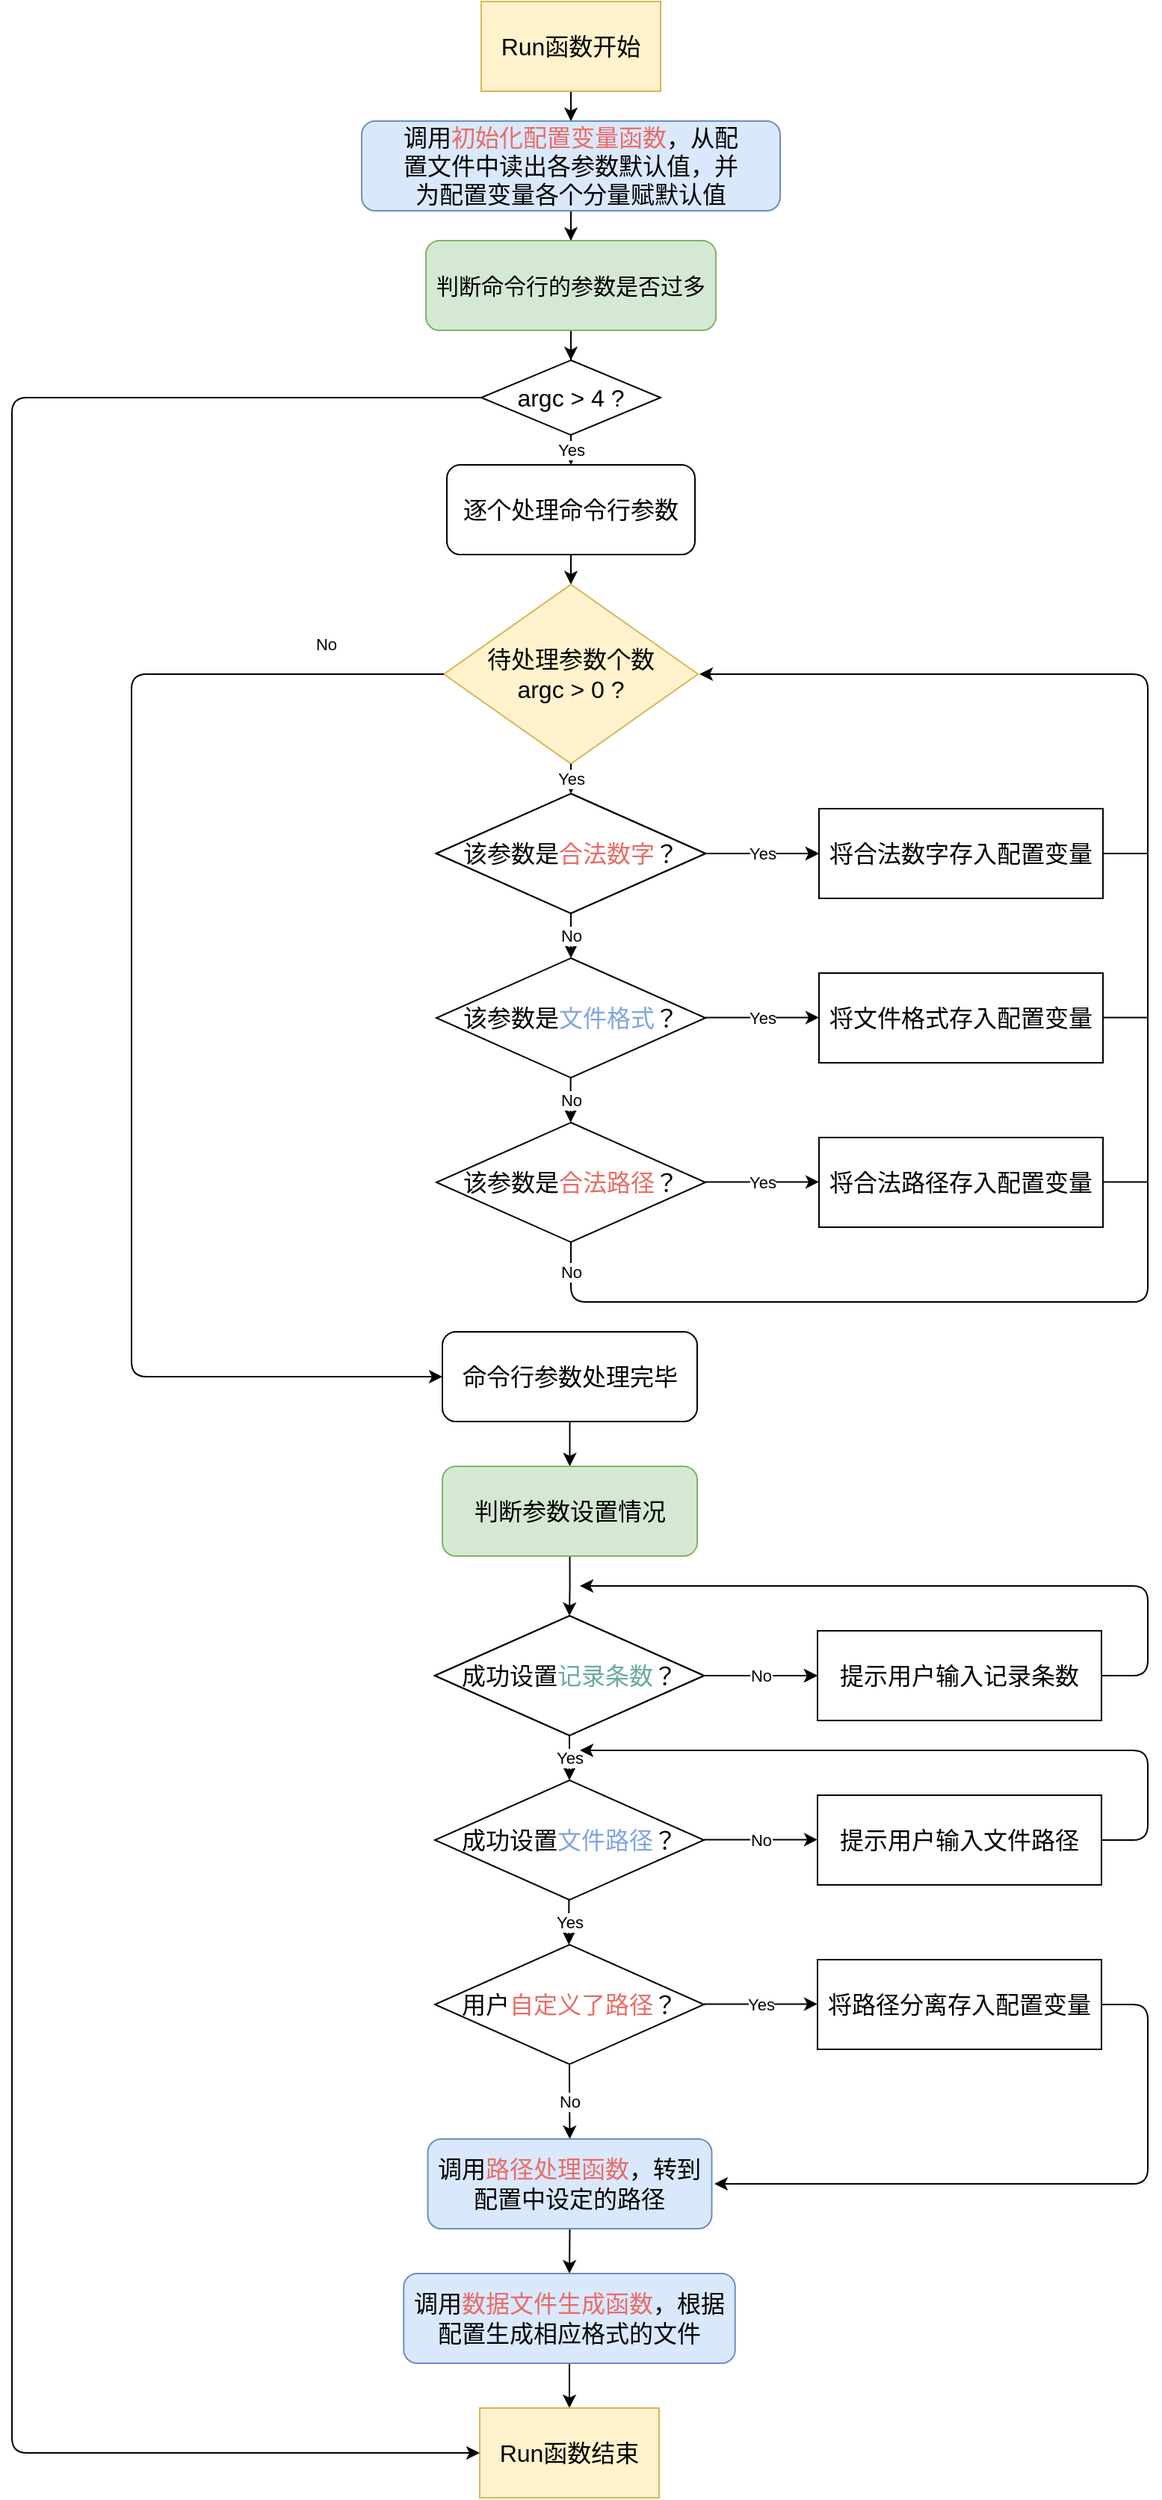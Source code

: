<mxfile version="14.6.1" type="github">
  <diagram id="MDUveDNVsGfknaISGKXN" name="Page-1">
    <mxGraphModel dx="1038" dy="492" grid="0" gridSize="10" guides="1" tooltips="1" connect="1" arrows="1" fold="1" page="1" pageScale="1" pageWidth="827" pageHeight="1169" background="#FFFFFF" math="0" shadow="0">
      <root>
        <mxCell id="0" />
        <mxCell id="1" parent="0" />
        <mxCell id="H8iJmq6g7aI64bjXb-Z5-8" style="edgeStyle=orthogonalEdgeStyle;rounded=0;orthogonalLoop=1;jettySize=auto;html=1;entryX=0.5;entryY=0;entryDx=0;entryDy=0;" parent="1" source="H8iJmq6g7aI64bjXb-Z5-1" target="H8iJmq6g7aI64bjXb-Z5-2" edge="1">
          <mxGeometry relative="1" as="geometry" />
        </mxCell>
        <mxCell id="H8iJmq6g7aI64bjXb-Z5-1" value="&lt;font style=&quot;font-size: 16px&quot;&gt;Run函数开始&lt;/font&gt;" style="rounded=0;whiteSpace=wrap;html=1;fillColor=#fff2cc;strokeColor=#d6b656;" parent="1" vertex="1">
          <mxGeometry x="354" y="40" width="120" height="60" as="geometry" />
        </mxCell>
        <mxCell id="H8iJmq6g7aI64bjXb-Z5-9" style="edgeStyle=orthogonalEdgeStyle;rounded=0;orthogonalLoop=1;jettySize=auto;html=1;entryX=0.5;entryY=0;entryDx=0;entryDy=0;" parent="1" source="H8iJmq6g7aI64bjXb-Z5-2" target="H8iJmq6g7aI64bjXb-Z5-3" edge="1">
          <mxGeometry relative="1" as="geometry" />
        </mxCell>
        <mxCell id="H8iJmq6g7aI64bjXb-Z5-2" value="&lt;div style=&quot;font-size: 16px&quot;&gt;&lt;font style=&quot;font-size: 16px&quot;&gt;调用&lt;font color=&quot;#ea6b66&quot;&gt;初始化配置变量函数&lt;/font&gt;，从配&lt;/font&gt;&lt;/div&gt;&lt;div style=&quot;font-size: 16px&quot;&gt;&lt;font style=&quot;font-size: 16px&quot;&gt;置文件中读出各参数默认值，并&lt;/font&gt;&lt;/div&gt;&lt;div style=&quot;font-size: 16px&quot;&gt;&lt;font style=&quot;font-size: 16px&quot;&gt;为配置变量各个分量赋默认值&lt;/font&gt;&lt;/div&gt;" style="rounded=1;whiteSpace=wrap;html=1;fillColor=#dae8fc;strokeColor=#6c8ebf;" parent="1" vertex="1">
          <mxGeometry x="274" y="120" width="280" height="60" as="geometry" />
        </mxCell>
        <mxCell id="H8iJmq6g7aI64bjXb-Z5-10" style="edgeStyle=orthogonalEdgeStyle;rounded=0;orthogonalLoop=1;jettySize=auto;html=1;entryX=0.5;entryY=0;entryDx=0;entryDy=0;" parent="1" source="H8iJmq6g7aI64bjXb-Z5-3" target="H8iJmq6g7aI64bjXb-Z5-4" edge="1">
          <mxGeometry relative="1" as="geometry" />
        </mxCell>
        <mxCell id="H8iJmq6g7aI64bjXb-Z5-3" value="&lt;font style=&quot;font-size: 15px&quot;&gt;判断命令行的参数是否过多&lt;/font&gt;" style="rounded=1;whiteSpace=wrap;html=1;fillColor=#d5e8d4;strokeColor=#82b366;" parent="1" vertex="1">
          <mxGeometry x="317" y="200" width="194" height="60" as="geometry" />
        </mxCell>
        <mxCell id="H8iJmq6g7aI64bjXb-Z5-4" value="&lt;font style=&quot;font-size: 16px&quot;&gt;argc &amp;gt; 4 ?&lt;/font&gt;" style="rhombus;whiteSpace=wrap;html=1;" parent="1" vertex="1">
          <mxGeometry x="354" y="280" width="120" height="50" as="geometry" />
        </mxCell>
        <mxCell id="H8iJmq6g7aI64bjXb-Z5-72" style="edgeStyle=orthogonalEdgeStyle;rounded=0;orthogonalLoop=1;jettySize=auto;html=1;exitX=0.5;exitY=1;exitDx=0;exitDy=0;entryX=0.5;entryY=0;entryDx=0;entryDy=0;" parent="1" source="H8iJmq6g7aI64bjXb-Z5-17" target="H8iJmq6g7aI64bjXb-Z5-25" edge="1">
          <mxGeometry relative="1" as="geometry" />
        </mxCell>
        <mxCell id="H8iJmq6g7aI64bjXb-Z5-17" value="&lt;font style=&quot;font-size: 16px&quot;&gt;逐个处理命令行参数&lt;/font&gt;" style="rounded=1;whiteSpace=wrap;html=1;" parent="1" vertex="1">
          <mxGeometry x="331" y="350" width="166" height="60" as="geometry" />
        </mxCell>
        <mxCell id="H8iJmq6g7aI64bjXb-Z5-22" value="&lt;font style=&quot;font-size: 16px&quot;&gt;该参数是&lt;font color=&quot;#ea6b66&quot;&gt;合法数字&lt;/font&gt;？&lt;/font&gt;" style="rhombus;whiteSpace=wrap;html=1;" parent="1" vertex="1">
          <mxGeometry x="324" y="570" width="180" height="80" as="geometry" />
        </mxCell>
        <mxCell id="H8iJmq6g7aI64bjXb-Z5-25" value="&lt;font style=&quot;font-size: 16px&quot;&gt;待处理参数个数&lt;br&gt;argc &amp;gt; 0 ?&lt;/font&gt;" style="rhombus;whiteSpace=wrap;html=1;fillColor=#fff2cc;strokeColor=#d6b656;" parent="1" vertex="1">
          <mxGeometry x="329" y="430" width="170" height="120" as="geometry" />
        </mxCell>
        <mxCell id="H8iJmq6g7aI64bjXb-Z5-27" value="&lt;font style=&quot;font-size: 16px&quot;&gt;该参数是&lt;font color=&quot;#7ea6e0&quot;&gt;文件格式&lt;/font&gt;？&lt;/font&gt;" style="rhombus;whiteSpace=wrap;html=1;" parent="1" vertex="1">
          <mxGeometry x="324" y="680" width="180" height="80" as="geometry" />
        </mxCell>
        <mxCell id="H8iJmq6g7aI64bjXb-Z5-28" value="&lt;font style=&quot;font-size: 16px&quot;&gt;该参数是&lt;font color=&quot;#ea6b66&quot;&gt;合法路径&lt;/font&gt;？&lt;/font&gt;" style="rhombus;whiteSpace=wrap;html=1;" parent="1" vertex="1">
          <mxGeometry x="324" y="790" width="180" height="80" as="geometry" />
        </mxCell>
        <mxCell id="H8iJmq6g7aI64bjXb-Z5-29" value="&lt;font style=&quot;font-size: 16px&quot;&gt;将合法数字存入配置变量&lt;/font&gt;" style="rounded=0;whiteSpace=wrap;html=1;" parent="1" vertex="1">
          <mxGeometry x="580" y="580" width="190" height="60" as="geometry" />
        </mxCell>
        <mxCell id="H8iJmq6g7aI64bjXb-Z5-32" value="&lt;font style=&quot;font-size: 16px&quot;&gt;将文件格式存入配置变量&lt;/font&gt;" style="rounded=0;whiteSpace=wrap;html=1;" parent="1" vertex="1">
          <mxGeometry x="580" y="690" width="190" height="60" as="geometry" />
        </mxCell>
        <mxCell id="H8iJmq6g7aI64bjXb-Z5-33" value="&lt;font style=&quot;font-size: 16px&quot;&gt;将合法路径存入配置变量&lt;/font&gt;" style="rounded=0;whiteSpace=wrap;html=1;" parent="1" vertex="1">
          <mxGeometry x="580" y="800" width="190" height="60" as="geometry" />
        </mxCell>
        <mxCell id="H8iJmq6g7aI64bjXb-Z5-34" value="" style="endArrow=classic;html=1;exitX=1;exitY=0.5;exitDx=0;exitDy=0;entryX=0;entryY=0.5;entryDx=0;entryDy=0;" parent="1" source="H8iJmq6g7aI64bjXb-Z5-22" target="H8iJmq6g7aI64bjXb-Z5-29" edge="1">
          <mxGeometry relative="1" as="geometry">
            <mxPoint x="360" y="700" as="sourcePoint" />
            <mxPoint x="460" y="700" as="targetPoint" />
          </mxGeometry>
        </mxCell>
        <mxCell id="H8iJmq6g7aI64bjXb-Z5-35" value="Yes" style="edgeLabel;resizable=0;html=1;align=center;verticalAlign=middle;" parent="H8iJmq6g7aI64bjXb-Z5-34" connectable="0" vertex="1">
          <mxGeometry relative="1" as="geometry" />
        </mxCell>
        <mxCell id="H8iJmq6g7aI64bjXb-Z5-36" value="" style="endArrow=classic;html=1;exitX=1;exitY=0.5;exitDx=0;exitDy=0;entryX=0;entryY=0.5;entryDx=0;entryDy=0;" parent="1" edge="1">
          <mxGeometry relative="1" as="geometry">
            <mxPoint x="504" y="719.71" as="sourcePoint" />
            <mxPoint x="580" y="719.71" as="targetPoint" />
          </mxGeometry>
        </mxCell>
        <mxCell id="H8iJmq6g7aI64bjXb-Z5-37" value="Yes" style="edgeLabel;resizable=0;html=1;align=center;verticalAlign=middle;" parent="H8iJmq6g7aI64bjXb-Z5-36" connectable="0" vertex="1">
          <mxGeometry relative="1" as="geometry" />
        </mxCell>
        <mxCell id="H8iJmq6g7aI64bjXb-Z5-38" value="" style="endArrow=classic;html=1;exitX=1;exitY=0.5;exitDx=0;exitDy=0;entryX=0;entryY=0.5;entryDx=0;entryDy=0;" parent="1" edge="1">
          <mxGeometry relative="1" as="geometry">
            <mxPoint x="504" y="829.71" as="sourcePoint" />
            <mxPoint x="580" y="829.71" as="targetPoint" />
          </mxGeometry>
        </mxCell>
        <mxCell id="H8iJmq6g7aI64bjXb-Z5-39" value="Yes" style="edgeLabel;resizable=0;html=1;align=center;verticalAlign=middle;" parent="H8iJmq6g7aI64bjXb-Z5-38" connectable="0" vertex="1">
          <mxGeometry relative="1" as="geometry" />
        </mxCell>
        <mxCell id="H8iJmq6g7aI64bjXb-Z5-40" value="" style="endArrow=classic;html=1;exitX=0.5;exitY=1;exitDx=0;exitDy=0;entryX=0.5;entryY=0;entryDx=0;entryDy=0;" parent="1" source="H8iJmq6g7aI64bjXb-Z5-22" target="H8iJmq6g7aI64bjXb-Z5-27" edge="1">
          <mxGeometry relative="1" as="geometry">
            <mxPoint x="430" y="710" as="sourcePoint" />
            <mxPoint x="530" y="710" as="targetPoint" />
          </mxGeometry>
        </mxCell>
        <mxCell id="H8iJmq6g7aI64bjXb-Z5-41" value="No" style="edgeLabel;resizable=0;html=1;align=center;verticalAlign=middle;" parent="H8iJmq6g7aI64bjXb-Z5-40" connectable="0" vertex="1">
          <mxGeometry relative="1" as="geometry" />
        </mxCell>
        <mxCell id="H8iJmq6g7aI64bjXb-Z5-42" value="" style="endArrow=classic;html=1;exitX=0.5;exitY=1;exitDx=0;exitDy=0;entryX=0.5;entryY=0;entryDx=0;entryDy=0;" parent="1" edge="1">
          <mxGeometry relative="1" as="geometry">
            <mxPoint x="413.8" y="760" as="sourcePoint" />
            <mxPoint x="413.8" y="790" as="targetPoint" />
          </mxGeometry>
        </mxCell>
        <mxCell id="H8iJmq6g7aI64bjXb-Z5-43" value="No" style="edgeLabel;resizable=0;html=1;align=center;verticalAlign=middle;" parent="H8iJmq6g7aI64bjXb-Z5-42" connectable="0" vertex="1">
          <mxGeometry relative="1" as="geometry" />
        </mxCell>
        <mxCell id="H8iJmq6g7aI64bjXb-Z5-52" value="" style="endArrow=none;html=1;exitX=1;exitY=0.5;exitDx=0;exitDy=0;" parent="1" source="H8iJmq6g7aI64bjXb-Z5-29" edge="1">
          <mxGeometry width="50" height="50" relative="1" as="geometry">
            <mxPoint x="640" y="700" as="sourcePoint" />
            <mxPoint x="800" y="610" as="targetPoint" />
          </mxGeometry>
        </mxCell>
        <mxCell id="H8iJmq6g7aI64bjXb-Z5-55" value="" style="endArrow=none;html=1;exitX=1;exitY=0.5;exitDx=0;exitDy=0;" parent="1" edge="1">
          <mxGeometry width="50" height="50" relative="1" as="geometry">
            <mxPoint x="770" y="719.76" as="sourcePoint" />
            <mxPoint x="800" y="719.76" as="targetPoint" />
          </mxGeometry>
        </mxCell>
        <mxCell id="H8iJmq6g7aI64bjXb-Z5-56" value="" style="endArrow=none;html=1;exitX=1;exitY=0.5;exitDx=0;exitDy=0;" parent="1" edge="1">
          <mxGeometry width="50" height="50" relative="1" as="geometry">
            <mxPoint x="770" y="829.76" as="sourcePoint" />
            <mxPoint x="800" y="829.76" as="targetPoint" />
          </mxGeometry>
        </mxCell>
        <mxCell id="H8iJmq6g7aI64bjXb-Z5-66" value="" style="endArrow=classic;html=1;exitX=0.5;exitY=1;exitDx=0;exitDy=0;" parent="1" source="H8iJmq6g7aI64bjXb-Z5-28" edge="1">
          <mxGeometry relative="1" as="geometry">
            <mxPoint x="390" y="890" as="sourcePoint" />
            <mxPoint x="500" y="490" as="targetPoint" />
            <Array as="points">
              <mxPoint x="414" y="910" />
              <mxPoint x="800" y="910" />
              <mxPoint x="800" y="490" />
            </Array>
          </mxGeometry>
        </mxCell>
        <mxCell id="H8iJmq6g7aI64bjXb-Z5-67" value="No" style="edgeLabel;resizable=0;html=1;align=center;verticalAlign=middle;" parent="H8iJmq6g7aI64bjXb-Z5-66" connectable="0" vertex="1">
          <mxGeometry relative="1" as="geometry">
            <mxPoint x="-386" y="127" as="offset" />
          </mxGeometry>
        </mxCell>
        <mxCell id="H8iJmq6g7aI64bjXb-Z5-68" value="" style="endArrow=classic;html=1;exitX=0.5;exitY=1;exitDx=0;exitDy=0;entryX=0.5;entryY=0;entryDx=0;entryDy=0;" parent="1" source="H8iJmq6g7aI64bjXb-Z5-25" target="H8iJmq6g7aI64bjXb-Z5-22" edge="1">
          <mxGeometry relative="1" as="geometry">
            <mxPoint x="340" y="630" as="sourcePoint" />
            <mxPoint x="440" y="630" as="targetPoint" />
          </mxGeometry>
        </mxCell>
        <mxCell id="H8iJmq6g7aI64bjXb-Z5-69" value="Yes" style="edgeLabel;resizable=0;html=1;align=center;verticalAlign=middle;" parent="H8iJmq6g7aI64bjXb-Z5-68" connectable="0" vertex="1">
          <mxGeometry relative="1" as="geometry" />
        </mxCell>
        <mxCell id="H8iJmq6g7aI64bjXb-Z5-70" value="" style="endArrow=classic;html=1;exitX=0.5;exitY=1;exitDx=0;exitDy=0;entryX=0.5;entryY=0;entryDx=0;entryDy=0;" parent="1" source="H8iJmq6g7aI64bjXb-Z5-4" target="H8iJmq6g7aI64bjXb-Z5-17" edge="1">
          <mxGeometry relative="1" as="geometry">
            <mxPoint x="340" y="460" as="sourcePoint" />
            <mxPoint x="440" y="460" as="targetPoint" />
          </mxGeometry>
        </mxCell>
        <mxCell id="H8iJmq6g7aI64bjXb-Z5-71" value="Yes" style="edgeLabel;resizable=0;html=1;align=center;verticalAlign=middle;" parent="H8iJmq6g7aI64bjXb-Z5-70" connectable="0" vertex="1">
          <mxGeometry relative="1" as="geometry" />
        </mxCell>
        <mxCell id="H8iJmq6g7aI64bjXb-Z5-73" value="" style="endArrow=classic;html=1;exitX=0;exitY=0.5;exitDx=0;exitDy=0;" parent="1" source="H8iJmq6g7aI64bjXb-Z5-25" target="H8iJmq6g7aI64bjXb-Z5-75" edge="1">
          <mxGeometry relative="1" as="geometry">
            <mxPoint x="340" y="630" as="sourcePoint" />
            <mxPoint x="280" y="960" as="targetPoint" />
            <Array as="points">
              <mxPoint x="120" y="490" />
              <mxPoint x="120" y="960" />
            </Array>
          </mxGeometry>
        </mxCell>
        <mxCell id="H8iJmq6g7aI64bjXb-Z5-74" value="No" style="edgeLabel;resizable=0;html=1;align=center;verticalAlign=middle;" parent="H8iJmq6g7aI64bjXb-Z5-73" connectable="0" vertex="1">
          <mxGeometry relative="1" as="geometry">
            <mxPoint x="130" y="-255" as="offset" />
          </mxGeometry>
        </mxCell>
        <mxCell id="H8iJmq6g7aI64bjXb-Z5-126" style="edgeStyle=orthogonalEdgeStyle;rounded=0;orthogonalLoop=1;jettySize=auto;html=1;exitX=0.5;exitY=1;exitDx=0;exitDy=0;entryX=0.5;entryY=0;entryDx=0;entryDy=0;" parent="1" source="H8iJmq6g7aI64bjXb-Z5-75" target="H8iJmq6g7aI64bjXb-Z5-76" edge="1">
          <mxGeometry relative="1" as="geometry" />
        </mxCell>
        <mxCell id="H8iJmq6g7aI64bjXb-Z5-75" value="&lt;font style=&quot;font-size: 16px&quot;&gt;命令行参数处理完毕&lt;/font&gt;" style="rounded=1;whiteSpace=wrap;html=1;" parent="1" vertex="1">
          <mxGeometry x="328" y="930" width="170.5" height="60" as="geometry" />
        </mxCell>
        <mxCell id="H8iJmq6g7aI64bjXb-Z5-116" style="edgeStyle=orthogonalEdgeStyle;rounded=0;orthogonalLoop=1;jettySize=auto;html=1;exitX=0.5;exitY=1;exitDx=0;exitDy=0;entryX=0.5;entryY=0;entryDx=0;entryDy=0;" parent="1" source="H8iJmq6g7aI64bjXb-Z5-76" target="H8iJmq6g7aI64bjXb-Z5-111" edge="1">
          <mxGeometry relative="1" as="geometry">
            <mxPoint x="413.333" y="1110" as="targetPoint" />
          </mxGeometry>
        </mxCell>
        <mxCell id="H8iJmq6g7aI64bjXb-Z5-76" value="&lt;font style=&quot;font-size: 16px&quot;&gt;判断参数设置情况&lt;/font&gt;" style="rounded=1;whiteSpace=wrap;html=1;fillColor=#d5e8d4;strokeColor=#82b366;" parent="1" vertex="1">
          <mxGeometry x="328" y="1020" width="170.5" height="60" as="geometry" />
        </mxCell>
        <mxCell id="H8iJmq6g7aI64bjXb-Z5-77" value="&lt;font style=&quot;font-size: 16px&quot;&gt;该参数是&lt;font color=&quot;#ea6b66&quot;&gt;合法数字&lt;/font&gt;？&lt;/font&gt;" style="rhombus;whiteSpace=wrap;html=1;" parent="1" vertex="1">
          <mxGeometry x="324" y="570" width="180" height="80" as="geometry" />
        </mxCell>
        <mxCell id="H8iJmq6g7aI64bjXb-Z5-78" value="&lt;font style=&quot;font-size: 16px&quot;&gt;该参数是&lt;font color=&quot;#ea6b66&quot;&gt;合法数字&lt;/font&gt;？&lt;/font&gt;" style="rhombus;whiteSpace=wrap;html=1;" parent="1" vertex="1">
          <mxGeometry x="324" y="570" width="180" height="80" as="geometry" />
        </mxCell>
        <mxCell id="H8iJmq6g7aI64bjXb-Z5-79" value="" style="endArrow=classic;html=1;exitX=1;exitY=0.5;exitDx=0;exitDy=0;entryX=0;entryY=0.5;entryDx=0;entryDy=0;" parent="1" target="H8iJmq6g7aI64bjXb-Z5-81" edge="1">
          <mxGeometry relative="1" as="geometry">
            <mxPoint x="504" y="610" as="sourcePoint" />
            <mxPoint x="460" y="700" as="targetPoint" />
          </mxGeometry>
        </mxCell>
        <mxCell id="H8iJmq6g7aI64bjXb-Z5-80" value="Yes" style="edgeLabel;resizable=0;html=1;align=center;verticalAlign=middle;" parent="H8iJmq6g7aI64bjXb-Z5-79" connectable="0" vertex="1">
          <mxGeometry relative="1" as="geometry" />
        </mxCell>
        <mxCell id="H8iJmq6g7aI64bjXb-Z5-81" value="&lt;font style=&quot;font-size: 16px&quot;&gt;将合法数字存入配置变量&lt;/font&gt;" style="rounded=0;whiteSpace=wrap;html=1;" parent="1" vertex="1">
          <mxGeometry x="580" y="580" width="190" height="60" as="geometry" />
        </mxCell>
        <mxCell id="H8iJmq6g7aI64bjXb-Z5-82" value="&lt;font style=&quot;font-size: 16px&quot;&gt;将文件格式存入配置变量&lt;/font&gt;" style="rounded=0;whiteSpace=wrap;html=1;" parent="1" vertex="1">
          <mxGeometry x="580" y="690" width="190" height="60" as="geometry" />
        </mxCell>
        <mxCell id="H8iJmq6g7aI64bjXb-Z5-83" value="&lt;font style=&quot;font-size: 16px&quot;&gt;该参数是&lt;font color=&quot;#ea6b66&quot;&gt;合法数字&lt;/font&gt;？&lt;/font&gt;" style="rhombus;whiteSpace=wrap;html=1;" parent="1" vertex="1">
          <mxGeometry x="323" y="1120" width="180" height="80" as="geometry" />
        </mxCell>
        <mxCell id="H8iJmq6g7aI64bjXb-Z5-84" value="&lt;span style=&quot;font-size: 16px&quot;&gt;成功设置&lt;font color=&quot;#7ea6e0&quot;&gt;文件路径&lt;/font&gt;？&lt;/span&gt;" style="rhombus;whiteSpace=wrap;html=1;" parent="1" vertex="1">
          <mxGeometry x="323" y="1230" width="180" height="80" as="geometry" />
        </mxCell>
        <mxCell id="H8iJmq6g7aI64bjXb-Z5-85" value="&lt;font style=&quot;font-size: 16px&quot;&gt;用户&lt;font color=&quot;#ea6b66&quot;&gt;自定义了路径&lt;/font&gt;？&lt;/font&gt;" style="rhombus;whiteSpace=wrap;html=1;" parent="1" vertex="1">
          <mxGeometry x="323" y="1340" width="180" height="80" as="geometry" />
        </mxCell>
        <mxCell id="H8iJmq6g7aI64bjXb-Z5-86" value="&lt;font style=&quot;font-size: 16px&quot;&gt;将合法数字存入配置变量&lt;/font&gt;" style="rounded=0;whiteSpace=wrap;html=1;" parent="1" vertex="1">
          <mxGeometry x="579" y="1130" width="190" height="60" as="geometry" />
        </mxCell>
        <mxCell id="H8iJmq6g7aI64bjXb-Z5-87" value="&lt;font style=&quot;font-size: 16px&quot;&gt;将文件格式存入配置变量&lt;/font&gt;" style="rounded=0;whiteSpace=wrap;html=1;" parent="1" vertex="1">
          <mxGeometry x="579" y="1240" width="190" height="60" as="geometry" />
        </mxCell>
        <mxCell id="H8iJmq6g7aI64bjXb-Z5-88" value="&lt;font style=&quot;font-size: 16px&quot;&gt;将路径分离存入配置变量&lt;/font&gt;" style="rounded=0;whiteSpace=wrap;html=1;" parent="1" vertex="1">
          <mxGeometry x="579" y="1350" width="190" height="60" as="geometry" />
        </mxCell>
        <mxCell id="H8iJmq6g7aI64bjXb-Z5-89" value="" style="endArrow=classic;html=1;exitX=1;exitY=0.5;exitDx=0;exitDy=0;entryX=0;entryY=0.5;entryDx=0;entryDy=0;" parent="1" source="H8iJmq6g7aI64bjXb-Z5-83" target="H8iJmq6g7aI64bjXb-Z5-86" edge="1">
          <mxGeometry relative="1" as="geometry">
            <mxPoint x="359" y="1250" as="sourcePoint" />
            <mxPoint x="459" y="1250" as="targetPoint" />
          </mxGeometry>
        </mxCell>
        <mxCell id="H8iJmq6g7aI64bjXb-Z5-91" value="" style="endArrow=classic;html=1;exitX=1;exitY=0.5;exitDx=0;exitDy=0;entryX=0;entryY=0.5;entryDx=0;entryDy=0;" parent="1" edge="1">
          <mxGeometry relative="1" as="geometry">
            <mxPoint x="503" y="1269.71" as="sourcePoint" />
            <mxPoint x="579" y="1269.71" as="targetPoint" />
          </mxGeometry>
        </mxCell>
        <mxCell id="H8iJmq6g7aI64bjXb-Z5-92" value="No" style="edgeLabel;resizable=0;html=1;align=center;verticalAlign=middle;" parent="H8iJmq6g7aI64bjXb-Z5-91" connectable="0" vertex="1">
          <mxGeometry relative="1" as="geometry" />
        </mxCell>
        <mxCell id="H8iJmq6g7aI64bjXb-Z5-93" value="" style="endArrow=classic;html=1;exitX=1;exitY=0.5;exitDx=0;exitDy=0;entryX=0;entryY=0.5;entryDx=0;entryDy=0;" parent="1" edge="1">
          <mxGeometry relative="1" as="geometry">
            <mxPoint x="503" y="1379.71" as="sourcePoint" />
            <mxPoint x="579" y="1379.71" as="targetPoint" />
          </mxGeometry>
        </mxCell>
        <mxCell id="H8iJmq6g7aI64bjXb-Z5-94" value="Yes" style="edgeLabel;resizable=0;html=1;align=center;verticalAlign=middle;" parent="H8iJmq6g7aI64bjXb-Z5-93" connectable="0" vertex="1">
          <mxGeometry relative="1" as="geometry" />
        </mxCell>
        <mxCell id="H8iJmq6g7aI64bjXb-Z5-95" value="" style="endArrow=classic;html=1;exitX=0.5;exitY=1;exitDx=0;exitDy=0;entryX=0.5;entryY=0;entryDx=0;entryDy=0;" parent="1" source="H8iJmq6g7aI64bjXb-Z5-83" target="H8iJmq6g7aI64bjXb-Z5-84" edge="1">
          <mxGeometry relative="1" as="geometry">
            <mxPoint x="429" y="1260" as="sourcePoint" />
            <mxPoint x="529" y="1260" as="targetPoint" />
          </mxGeometry>
        </mxCell>
        <mxCell id="H8iJmq6g7aI64bjXb-Z5-96" value="Yes" style="edgeLabel;resizable=0;html=1;align=center;verticalAlign=middle;" parent="H8iJmq6g7aI64bjXb-Z5-95" connectable="0" vertex="1">
          <mxGeometry relative="1" as="geometry" />
        </mxCell>
        <mxCell id="H8iJmq6g7aI64bjXb-Z5-97" value="" style="endArrow=classic;html=1;exitX=0.5;exitY=1;exitDx=0;exitDy=0;entryX=0.5;entryY=0;entryDx=0;entryDy=0;" parent="1" edge="1">
          <mxGeometry relative="1" as="geometry">
            <mxPoint x="412.66" y="1310" as="sourcePoint" />
            <mxPoint x="412.66" y="1340" as="targetPoint" />
          </mxGeometry>
        </mxCell>
        <mxCell id="H8iJmq6g7aI64bjXb-Z5-98" value="Yes" style="edgeLabel;resizable=0;html=1;align=center;verticalAlign=middle;" parent="H8iJmq6g7aI64bjXb-Z5-97" connectable="0" vertex="1">
          <mxGeometry relative="1" as="geometry" />
        </mxCell>
        <mxCell id="H8iJmq6g7aI64bjXb-Z5-106" value="" style="endArrow=classic;html=1;exitX=0.5;exitY=1;exitDx=0;exitDy=0;entryX=0.5;entryY=0;entryDx=0;entryDy=0;" parent="1" source="H8iJmq6g7aI64bjXb-Z5-85" target="H8iJmq6g7aI64bjXb-Z5-123" edge="1">
          <mxGeometry relative="1" as="geometry">
            <mxPoint x="389" y="1440" as="sourcePoint" />
            <mxPoint x="413" y="1450" as="targetPoint" />
            <Array as="points">
              <mxPoint x="413" y="1440" />
            </Array>
          </mxGeometry>
        </mxCell>
        <mxCell id="H8iJmq6g7aI64bjXb-Z5-107" value="No" style="edgeLabel;resizable=0;html=1;align=center;verticalAlign=middle;" parent="H8iJmq6g7aI64bjXb-Z5-106" connectable="0" vertex="1">
          <mxGeometry relative="1" as="geometry" />
        </mxCell>
        <mxCell id="H8iJmq6g7aI64bjXb-Z5-110" value="&lt;font style=&quot;font-size: 16px&quot;&gt;该参数是&lt;font color=&quot;#ea6b66&quot;&gt;合法数字&lt;/font&gt;？&lt;/font&gt;" style="rhombus;whiteSpace=wrap;html=1;" parent="1" vertex="1">
          <mxGeometry x="323" y="1120" width="180" height="80" as="geometry" />
        </mxCell>
        <mxCell id="H8iJmq6g7aI64bjXb-Z5-111" value="&lt;span style=&quot;font-size: 16px&quot;&gt;成功设置&lt;font color=&quot;#67ab9f&quot;&gt;记录条数&lt;/font&gt;？&lt;/span&gt;" style="rhombus;whiteSpace=wrap;html=1;" parent="1" vertex="1">
          <mxGeometry x="323" y="1120" width="180" height="80" as="geometry" />
        </mxCell>
        <mxCell id="H8iJmq6g7aI64bjXb-Z5-112" value="" style="endArrow=classic;html=1;exitX=1;exitY=0.5;exitDx=0;exitDy=0;entryX=0;entryY=0.5;entryDx=0;entryDy=0;" parent="1" target="H8iJmq6g7aI64bjXb-Z5-114" edge="1">
          <mxGeometry relative="1" as="geometry">
            <mxPoint x="503" y="1160" as="sourcePoint" />
            <mxPoint x="459" y="1250" as="targetPoint" />
          </mxGeometry>
        </mxCell>
        <mxCell id="H8iJmq6g7aI64bjXb-Z5-113" value="No" style="edgeLabel;resizable=0;html=1;align=center;verticalAlign=middle;" parent="H8iJmq6g7aI64bjXb-Z5-112" connectable="0" vertex="1">
          <mxGeometry relative="1" as="geometry">
            <mxPoint as="offset" />
          </mxGeometry>
        </mxCell>
        <mxCell id="H8iJmq6g7aI64bjXb-Z5-114" value="&lt;span style=&quot;font-size: 16px&quot;&gt;提示用户输入&lt;/span&gt;&lt;span style=&quot;font-size: 16px&quot;&gt;记录条数&lt;/span&gt;" style="rounded=0;whiteSpace=wrap;html=1;" parent="1" vertex="1">
          <mxGeometry x="579" y="1130" width="190" height="60" as="geometry" />
        </mxCell>
        <mxCell id="H8iJmq6g7aI64bjXb-Z5-115" value="&lt;span style=&quot;font-size: 16px&quot;&gt;提示用户输入&lt;/span&gt;&lt;span style=&quot;font-size: 16px&quot;&gt;文件路径&lt;/span&gt;" style="rounded=0;whiteSpace=wrap;html=1;" parent="1" vertex="1">
          <mxGeometry x="579" y="1240" width="190" height="60" as="geometry" />
        </mxCell>
        <mxCell id="H8iJmq6g7aI64bjXb-Z5-118" value="" style="endArrow=classic;html=1;exitX=1;exitY=0.5;exitDx=0;exitDy=0;" parent="1" source="H8iJmq6g7aI64bjXb-Z5-114" edge="1">
          <mxGeometry width="50" height="50" relative="1" as="geometry">
            <mxPoint x="490" y="1210" as="sourcePoint" />
            <mxPoint x="420" y="1100" as="targetPoint" />
            <Array as="points">
              <mxPoint x="800" y="1160" />
              <mxPoint x="800" y="1100" />
            </Array>
          </mxGeometry>
        </mxCell>
        <mxCell id="H8iJmq6g7aI64bjXb-Z5-120" value="" style="endArrow=classic;html=1;exitX=1;exitY=0.5;exitDx=0;exitDy=0;" parent="1" edge="1">
          <mxGeometry width="50" height="50" relative="1" as="geometry">
            <mxPoint x="769" y="1270.0" as="sourcePoint" />
            <mxPoint x="420" y="1210" as="targetPoint" />
            <Array as="points">
              <mxPoint x="800" y="1270" />
              <mxPoint x="800" y="1210" />
            </Array>
          </mxGeometry>
        </mxCell>
        <mxCell id="H8iJmq6g7aI64bjXb-Z5-127" style="edgeStyle=orthogonalEdgeStyle;rounded=0;orthogonalLoop=1;jettySize=auto;html=1;exitX=0.5;exitY=1;exitDx=0;exitDy=0;entryX=0.5;entryY=0;entryDx=0;entryDy=0;" parent="1" source="H8iJmq6g7aI64bjXb-Z5-123" target="H8iJmq6g7aI64bjXb-Z5-125" edge="1">
          <mxGeometry relative="1" as="geometry" />
        </mxCell>
        <mxCell id="H8iJmq6g7aI64bjXb-Z5-123" value="&lt;font style=&quot;font-size: 16px&quot;&gt;调用&lt;font color=&quot;#ea6b66&quot;&gt;路径处理函数&lt;/font&gt;，转到配置中设定的路径&lt;/font&gt;" style="rounded=1;whiteSpace=wrap;html=1;fillColor=#dae8fc;strokeColor=#6c8ebf;" parent="1" vertex="1">
          <mxGeometry x="318.25" y="1470" width="190" height="60" as="geometry" />
        </mxCell>
        <mxCell id="H8iJmq6g7aI64bjXb-Z5-124" value="" style="endArrow=classic;html=1;exitX=1;exitY=0.5;exitDx=0;exitDy=0;" parent="1" source="H8iJmq6g7aI64bjXb-Z5-88" edge="1">
          <mxGeometry width="50" height="50" relative="1" as="geometry">
            <mxPoint x="530" y="1420" as="sourcePoint" />
            <mxPoint x="510" y="1500" as="targetPoint" />
            <Array as="points">
              <mxPoint x="800" y="1380" />
              <mxPoint x="800" y="1500" />
            </Array>
          </mxGeometry>
        </mxCell>
        <mxCell id="H8iJmq6g7aI64bjXb-Z5-129" style="edgeStyle=orthogonalEdgeStyle;rounded=0;orthogonalLoop=1;jettySize=auto;html=1;exitX=0.5;exitY=1;exitDx=0;exitDy=0;entryX=0.5;entryY=0;entryDx=0;entryDy=0;" parent="1" source="H8iJmq6g7aI64bjXb-Z5-125" target="H8iJmq6g7aI64bjXb-Z5-128" edge="1">
          <mxGeometry relative="1" as="geometry" />
        </mxCell>
        <mxCell id="H8iJmq6g7aI64bjXb-Z5-125" value="&lt;font style=&quot;font-size: 16px&quot;&gt;调用&lt;font color=&quot;#ea6b66&quot;&gt;数据文件生成函数&lt;/font&gt;，根据配置生成相应格式的文件&lt;/font&gt;" style="rounded=1;whiteSpace=wrap;html=1;fillColor=#dae8fc;strokeColor=#6c8ebf;" parent="1" vertex="1">
          <mxGeometry x="302.13" y="1560" width="221.75" height="60" as="geometry" />
        </mxCell>
        <mxCell id="H8iJmq6g7aI64bjXb-Z5-128" value="&lt;font style=&quot;font-size: 16px&quot;&gt;Run函数结束&lt;/font&gt;" style="rounded=0;whiteSpace=wrap;html=1;fillColor=#fff2cc;strokeColor=#d6b656;" parent="1" vertex="1">
          <mxGeometry x="353" y="1650" width="120" height="60" as="geometry" />
        </mxCell>
        <mxCell id="H8iJmq6g7aI64bjXb-Z5-130" value="" style="endArrow=classic;html=1;exitX=0;exitY=0.5;exitDx=0;exitDy=0;entryX=0;entryY=0.5;entryDx=0;entryDy=0;" parent="1" source="H8iJmq6g7aI64bjXb-Z5-4" target="H8iJmq6g7aI64bjXb-Z5-128" edge="1">
          <mxGeometry width="50" height="50" relative="1" as="geometry">
            <mxPoint x="450" y="450" as="sourcePoint" />
            <mxPoint x="240" y="1690" as="targetPoint" />
            <Array as="points">
              <mxPoint x="40" y="305" />
              <mxPoint x="40" y="1680" />
            </Array>
          </mxGeometry>
        </mxCell>
      </root>
    </mxGraphModel>
  </diagram>
</mxfile>

